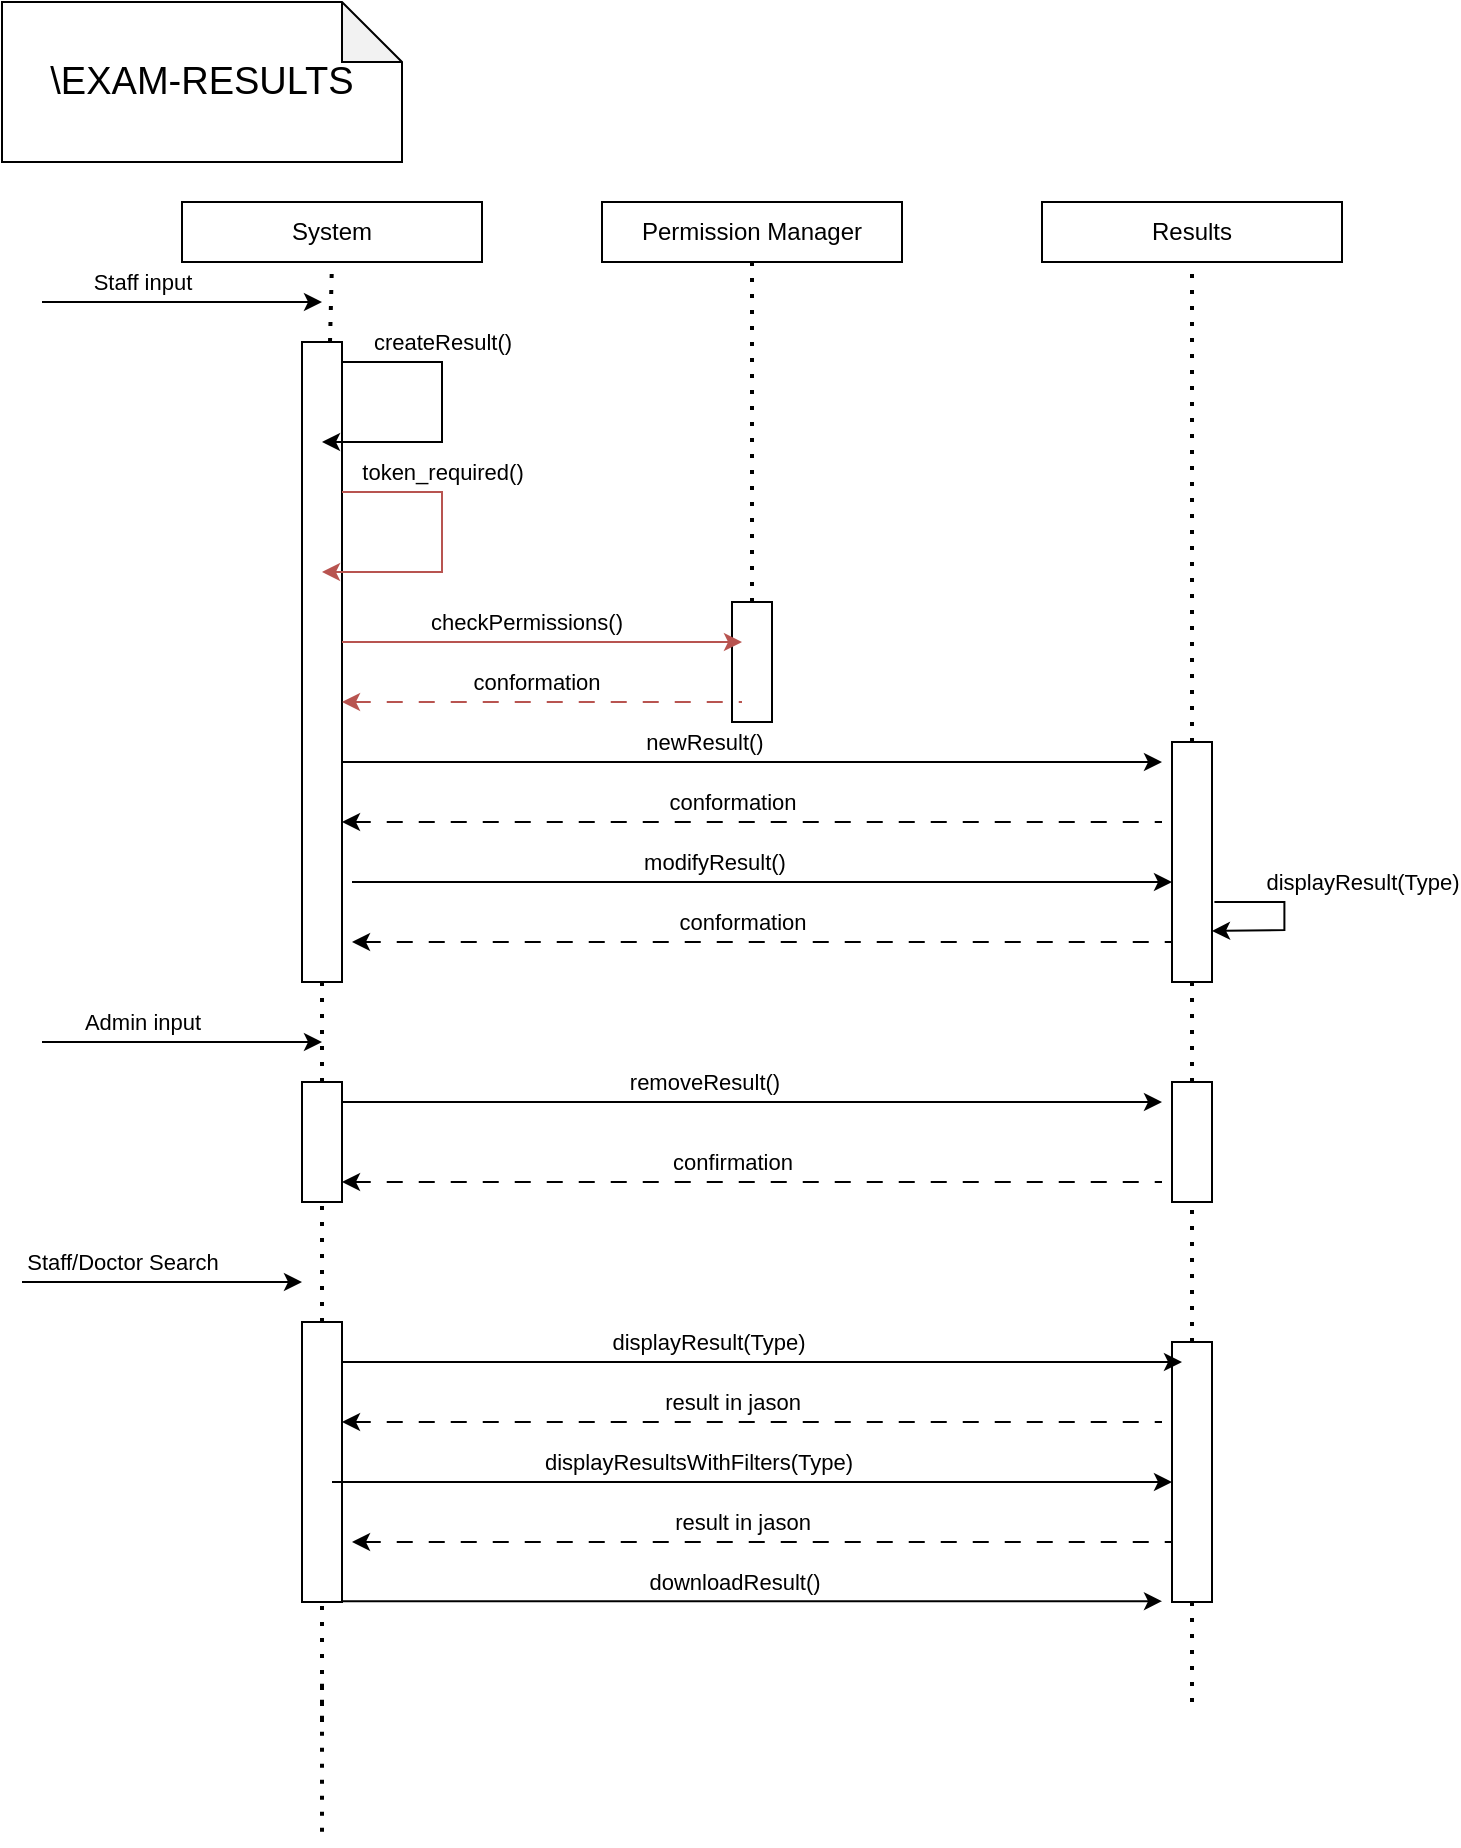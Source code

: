 <mxfile version="24.7.17">
  <diagram name="Page-1" id="Jv_TQmSTfyp_RUovjXyt">
    <mxGraphModel dx="509" dy="268" grid="1" gridSize="10" guides="1" tooltips="1" connect="1" arrows="1" fold="1" page="1" pageScale="1" pageWidth="850" pageHeight="1100" math="0" shadow="0">
      <root>
        <mxCell id="0" />
        <mxCell id="1" parent="0" />
        <mxCell id="Bxq7dNhiQGgo0WM1oG6--110" value="" style="rounded=0;whiteSpace=wrap;html=1;" parent="1" vertex="1">
          <mxGeometry x="385" y="310" width="20" height="60" as="geometry" />
        </mxCell>
        <mxCell id="Bxq7dNhiQGgo0WM1oG6--5" value="" style="rounded=0;whiteSpace=wrap;html=1;" parent="1" vertex="1">
          <mxGeometry x="170" y="180" width="20" height="320" as="geometry" />
        </mxCell>
        <mxCell id="Bxq7dNhiQGgo0WM1oG6--1" value="System" style="rounded=0;whiteSpace=wrap;html=1;" parent="1" vertex="1">
          <mxGeometry x="110" y="110" width="150" height="30" as="geometry" />
        </mxCell>
        <mxCell id="Bxq7dNhiQGgo0WM1oG6--6" value="" style="endArrow=none;dashed=1;html=1;dashPattern=1 3;strokeWidth=2;rounded=0;entryX=0.5;entryY=1;entryDx=0;entryDy=0;" parent="1" source="Bxq7dNhiQGgo0WM1oG6--5" target="Bxq7dNhiQGgo0WM1oG6--1" edge="1">
          <mxGeometry width="50" height="50" relative="1" as="geometry">
            <mxPoint x="185" y="600" as="sourcePoint" />
            <mxPoint x="450" y="280" as="targetPoint" />
          </mxGeometry>
        </mxCell>
        <mxCell id="Bxq7dNhiQGgo0WM1oG6--7" value="&lt;font style=&quot;font-size: 19px;&quot;&gt;\EXAM-RESULTS&lt;/font&gt;" style="shape=note;whiteSpace=wrap;html=1;backgroundOutline=1;darkOpacity=0.05;" parent="1" vertex="1">
          <mxGeometry x="20" y="10" width="200" height="80" as="geometry" />
        </mxCell>
        <mxCell id="Bxq7dNhiQGgo0WM1oG6--8" value="" style="endArrow=classic;html=1;rounded=0;" parent="1" edge="1">
          <mxGeometry width="50" height="50" relative="1" as="geometry">
            <mxPoint x="40" y="160" as="sourcePoint" />
            <mxPoint x="180" y="160" as="targetPoint" />
          </mxGeometry>
        </mxCell>
        <mxCell id="Bxq7dNhiQGgo0WM1oG6--9" value="Staff input" style="edgeLabel;html=1;align=center;verticalAlign=middle;resizable=0;points=[];" parent="Bxq7dNhiQGgo0WM1oG6--8" vertex="1" connectable="0">
          <mxGeometry x="-0.612" y="-2" relative="1" as="geometry">
            <mxPoint x="23" y="-12" as="offset" />
          </mxGeometry>
        </mxCell>
        <mxCell id="Bxq7dNhiQGgo0WM1oG6--10" value="" style="endArrow=classic;html=1;rounded=0;" parent="1" edge="1">
          <mxGeometry width="50" height="50" relative="1" as="geometry">
            <mxPoint x="190" y="190" as="sourcePoint" />
            <mxPoint x="180" y="230" as="targetPoint" />
            <Array as="points">
              <mxPoint x="240" y="190" />
              <mxPoint x="240" y="230" />
            </Array>
          </mxGeometry>
        </mxCell>
        <mxCell id="Bxq7dNhiQGgo0WM1oG6--11" value="createResult()" style="edgeLabel;html=1;align=center;verticalAlign=middle;resizable=0;points=[];" parent="Bxq7dNhiQGgo0WM1oG6--10" vertex="1" connectable="0">
          <mxGeometry x="-0.612" y="-2" relative="1" as="geometry">
            <mxPoint x="21" y="-12" as="offset" />
          </mxGeometry>
        </mxCell>
        <mxCell id="Bxq7dNhiQGgo0WM1oG6--17" value="" style="endArrow=classic;html=1;rounded=0;" parent="1" edge="1">
          <mxGeometry width="50" height="50" relative="1" as="geometry">
            <mxPoint x="190" y="390" as="sourcePoint" />
            <mxPoint x="600" y="390" as="targetPoint" />
          </mxGeometry>
        </mxCell>
        <mxCell id="Bxq7dNhiQGgo0WM1oG6--18" value="newResult()" style="edgeLabel;html=1;align=center;verticalAlign=middle;resizable=0;points=[];" parent="Bxq7dNhiQGgo0WM1oG6--17" vertex="1" connectable="0">
          <mxGeometry x="-0.612" y="-2" relative="1" as="geometry">
            <mxPoint x="101" y="-12" as="offset" />
          </mxGeometry>
        </mxCell>
        <mxCell id="Bxq7dNhiQGgo0WM1oG6--26" value="" style="endArrow=none;html=1;rounded=0;dashed=1;dashPattern=8 8;startArrow=classic;startFill=1;endFill=0;" parent="1" edge="1">
          <mxGeometry width="50" height="50" relative="1" as="geometry">
            <mxPoint x="190" y="420" as="sourcePoint" />
            <mxPoint x="600" y="420" as="targetPoint" />
          </mxGeometry>
        </mxCell>
        <mxCell id="Bxq7dNhiQGgo0WM1oG6--28" value="conformation" style="edgeLabel;html=1;align=center;verticalAlign=middle;resizable=0;points=[];" parent="Bxq7dNhiQGgo0WM1oG6--26" vertex="1" connectable="0">
          <mxGeometry x="0.297" y="2" relative="1" as="geometry">
            <mxPoint x="-71" y="-8" as="offset" />
          </mxGeometry>
        </mxCell>
        <mxCell id="Bxq7dNhiQGgo0WM1oG6--67" value="" style="endArrow=none;dashed=1;html=1;dashPattern=1 3;strokeWidth=2;rounded=0;entryX=0.5;entryY=1;entryDx=0;entryDy=0;" parent="1" source="Bxq7dNhiQGgo0WM1oG6--137" target="Bxq7dNhiQGgo0WM1oG6--5" edge="1">
          <mxGeometry width="50" height="50" relative="1" as="geometry">
            <mxPoint x="180" y="850.833" as="sourcePoint" />
            <mxPoint x="185" y="140" as="targetPoint" />
          </mxGeometry>
        </mxCell>
        <mxCell id="Bxq7dNhiQGgo0WM1oG6--85" value="Results" style="rounded=0;whiteSpace=wrap;html=1;" parent="1" vertex="1">
          <mxGeometry x="540" y="110" width="150" height="30" as="geometry" />
        </mxCell>
        <mxCell id="Bxq7dNhiQGgo0WM1oG6--86" value="" style="endArrow=none;dashed=1;html=1;dashPattern=1 3;strokeWidth=2;rounded=0;entryX=0.5;entryY=1;entryDx=0;entryDy=0;" parent="1" source="Bxq7dNhiQGgo0WM1oG6--87" target="Bxq7dNhiQGgo0WM1oG6--85" edge="1">
          <mxGeometry width="50" height="50" relative="1" as="geometry">
            <mxPoint x="615" y="650" as="sourcePoint" />
            <mxPoint x="610" y="250" as="targetPoint" />
          </mxGeometry>
        </mxCell>
        <mxCell id="Bxq7dNhiQGgo0WM1oG6--88" value="" style="endArrow=none;dashed=1;html=1;dashPattern=1 3;strokeWidth=2;rounded=0;entryX=0.5;entryY=1;entryDx=0;entryDy=0;" parent="1" source="Bxq7dNhiQGgo0WM1oG6--134" target="Bxq7dNhiQGgo0WM1oG6--87" edge="1">
          <mxGeometry width="50" height="50" relative="1" as="geometry">
            <mxPoint x="620" y="810" as="sourcePoint" />
            <mxPoint x="615" y="140" as="targetPoint" />
          </mxGeometry>
        </mxCell>
        <mxCell id="Bxq7dNhiQGgo0WM1oG6--87" value="" style="rounded=0;whiteSpace=wrap;html=1;" parent="1" vertex="1">
          <mxGeometry x="605" y="380" width="20" height="120" as="geometry" />
        </mxCell>
        <mxCell id="Bxq7dNhiQGgo0WM1oG6--89" value="" style="endArrow=classic;html=1;rounded=0;fillColor=#f8cecc;strokeColor=#b85450;" parent="1" edge="1">
          <mxGeometry width="50" height="50" relative="1" as="geometry">
            <mxPoint x="190" y="255" as="sourcePoint" />
            <mxPoint x="180" y="295" as="targetPoint" />
            <Array as="points">
              <mxPoint x="240" y="255" />
              <mxPoint x="240" y="295" />
            </Array>
          </mxGeometry>
        </mxCell>
        <mxCell id="Bxq7dNhiQGgo0WM1oG6--90" value="token_required()" style="edgeLabel;html=1;align=center;verticalAlign=middle;resizable=0;points=[];" parent="Bxq7dNhiQGgo0WM1oG6--89" vertex="1" connectable="0">
          <mxGeometry x="-0.612" y="-2" relative="1" as="geometry">
            <mxPoint x="21" y="-12" as="offset" />
          </mxGeometry>
        </mxCell>
        <mxCell id="Bxq7dNhiQGgo0WM1oG6--92" value="Permission Manager" style="rounded=0;whiteSpace=wrap;html=1;" parent="1" vertex="1">
          <mxGeometry x="320" y="110" width="150" height="30" as="geometry" />
        </mxCell>
        <mxCell id="Bxq7dNhiQGgo0WM1oG6--93" value="" style="endArrow=none;dashed=1;html=1;dashPattern=1 3;strokeWidth=2;rounded=0;entryX=0.5;entryY=1;entryDx=0;entryDy=0;" parent="1" source="Bxq7dNhiQGgo0WM1oG6--110" target="Bxq7dNhiQGgo0WM1oG6--92" edge="1">
          <mxGeometry width="50" height="50" relative="1" as="geometry">
            <mxPoint x="400" y="600" as="sourcePoint" />
            <mxPoint x="390" y="250" as="targetPoint" />
          </mxGeometry>
        </mxCell>
        <mxCell id="Bxq7dNhiQGgo0WM1oG6--106" value="" style="endArrow=classic;html=1;rounded=0;fillColor=#f8cecc;strokeColor=#b85450;" parent="1" edge="1">
          <mxGeometry width="50" height="50" relative="1" as="geometry">
            <mxPoint x="190" y="330" as="sourcePoint" />
            <mxPoint x="390" y="330" as="targetPoint" />
          </mxGeometry>
        </mxCell>
        <mxCell id="Bxq7dNhiQGgo0WM1oG6--107" value="checkPermissions()" style="edgeLabel;html=1;align=center;verticalAlign=middle;resizable=0;points=[];" parent="Bxq7dNhiQGgo0WM1oG6--106" vertex="1" connectable="0">
          <mxGeometry x="-0.612" y="-2" relative="1" as="geometry">
            <mxPoint x="53" y="-12" as="offset" />
          </mxGeometry>
        </mxCell>
        <mxCell id="Bxq7dNhiQGgo0WM1oG6--108" value="" style="endArrow=none;html=1;rounded=0;dashed=1;dashPattern=8 8;startArrow=classic;startFill=1;endFill=0;fillColor=#f8cecc;strokeColor=#b85450;" parent="1" edge="1">
          <mxGeometry width="50" height="50" relative="1" as="geometry">
            <mxPoint x="190" y="360" as="sourcePoint" />
            <mxPoint x="390" y="360" as="targetPoint" />
          </mxGeometry>
        </mxCell>
        <mxCell id="Bxq7dNhiQGgo0WM1oG6--109" value="conformation" style="edgeLabel;html=1;align=center;verticalAlign=middle;resizable=0;points=[];" parent="Bxq7dNhiQGgo0WM1oG6--108" vertex="1" connectable="0">
          <mxGeometry x="0.297" y="2" relative="1" as="geometry">
            <mxPoint x="-33" y="-8" as="offset" />
          </mxGeometry>
        </mxCell>
        <mxCell id="Bxq7dNhiQGgo0WM1oG6--111" value="" style="endArrow=none;dashed=1;html=1;dashPattern=1 3;strokeWidth=2;rounded=0;entryX=0.5;entryY=1;entryDx=0;entryDy=0;exitX=0.5;exitY=1;exitDx=0;exitDy=0;" parent="1" source="Bxq7dNhiQGgo0WM1oG6--110" target="Bxq7dNhiQGgo0WM1oG6--110" edge="1">
          <mxGeometry width="50" height="50" relative="1" as="geometry">
            <mxPoint x="395" y="470" as="sourcePoint" />
            <mxPoint x="395" y="140" as="targetPoint" />
          </mxGeometry>
        </mxCell>
        <mxCell id="Bxq7dNhiQGgo0WM1oG6--112" value="" style="endArrow=classic;html=1;rounded=0;" parent="1" edge="1">
          <mxGeometry width="50" height="50" relative="1" as="geometry">
            <mxPoint x="40" y="530" as="sourcePoint" />
            <mxPoint x="180" y="530" as="targetPoint" />
          </mxGeometry>
        </mxCell>
        <mxCell id="Bxq7dNhiQGgo0WM1oG6--113" value="Admin input" style="edgeLabel;html=1;align=center;verticalAlign=middle;resizable=0;points=[];" parent="Bxq7dNhiQGgo0WM1oG6--112" vertex="1" connectable="0">
          <mxGeometry x="-0.612" y="-2" relative="1" as="geometry">
            <mxPoint x="23" y="-12" as="offset" />
          </mxGeometry>
        </mxCell>
        <mxCell id="Bxq7dNhiQGgo0WM1oG6--116" value="" style="endArrow=classic;html=1;rounded=0;" parent="1" edge="1">
          <mxGeometry width="50" height="50" relative="1" as="geometry">
            <mxPoint x="190" y="560" as="sourcePoint" />
            <mxPoint x="600" y="560" as="targetPoint" />
          </mxGeometry>
        </mxCell>
        <mxCell id="Bxq7dNhiQGgo0WM1oG6--117" value="removeResult()" style="edgeLabel;html=1;align=center;verticalAlign=middle;resizable=0;points=[];" parent="Bxq7dNhiQGgo0WM1oG6--116" vertex="1" connectable="0">
          <mxGeometry x="-0.612" y="-2" relative="1" as="geometry">
            <mxPoint x="101" y="-12" as="offset" />
          </mxGeometry>
        </mxCell>
        <mxCell id="Bxq7dNhiQGgo0WM1oG6--118" value="" style="endArrow=none;html=1;rounded=0;dashed=1;dashPattern=8 8;startArrow=classic;startFill=1;endFill=0;" parent="1" edge="1">
          <mxGeometry width="50" height="50" relative="1" as="geometry">
            <mxPoint x="190" y="600" as="sourcePoint" />
            <mxPoint x="600" y="600" as="targetPoint" />
          </mxGeometry>
        </mxCell>
        <mxCell id="Bxq7dNhiQGgo0WM1oG6--119" value="confirmation" style="edgeLabel;html=1;align=center;verticalAlign=middle;resizable=0;points=[];" parent="Bxq7dNhiQGgo0WM1oG6--118" vertex="1" connectable="0">
          <mxGeometry x="0.297" y="2" relative="1" as="geometry">
            <mxPoint x="-71" y="-8" as="offset" />
          </mxGeometry>
        </mxCell>
        <mxCell id="Bxq7dNhiQGgo0WM1oG6--136" value="" style="endArrow=none;dashed=1;html=1;dashPattern=1 3;strokeWidth=2;rounded=0;entryX=0.5;entryY=1;entryDx=0;entryDy=0;" parent="1" target="Bxq7dNhiQGgo0WM1oG6--135" edge="1">
          <mxGeometry width="50" height="50" relative="1" as="geometry">
            <mxPoint x="615" y="860" as="sourcePoint" />
            <mxPoint x="615" y="440" as="targetPoint" />
          </mxGeometry>
        </mxCell>
        <mxCell id="Bxq7dNhiQGgo0WM1oG6--135" value="" style="rounded=0;whiteSpace=wrap;html=1;" parent="1" vertex="1">
          <mxGeometry x="605" y="680" width="20" height="130" as="geometry" />
        </mxCell>
        <mxCell id="Bxq7dNhiQGgo0WM1oG6--138" value="" style="endArrow=none;dashed=1;html=1;dashPattern=1 3;strokeWidth=2;rounded=0;entryX=0.5;entryY=1;entryDx=0;entryDy=0;" parent="1" source="Bxq7dNhiQGgo0WM1oG6--139" target="Bxq7dNhiQGgo0WM1oG6--137" edge="1">
          <mxGeometry width="50" height="50" relative="1" as="geometry">
            <mxPoint x="180" y="850.833" as="sourcePoint" />
            <mxPoint x="180" y="440" as="targetPoint" />
          </mxGeometry>
        </mxCell>
        <mxCell id="Bxq7dNhiQGgo0WM1oG6--137" value="" style="rounded=0;whiteSpace=wrap;html=1;" parent="1" vertex="1">
          <mxGeometry x="170" y="550" width="20" height="60" as="geometry" />
        </mxCell>
        <mxCell id="Bxq7dNhiQGgo0WM1oG6--140" value="" style="endArrow=none;dashed=1;html=1;dashPattern=1 3;strokeWidth=2;rounded=0;entryX=0.5;entryY=1;entryDx=0;entryDy=0;" parent="1" target="Bxq7dNhiQGgo0WM1oG6--139" edge="1">
          <mxGeometry width="50" height="50" relative="1" as="geometry">
            <mxPoint x="180" y="870" as="sourcePoint" />
            <mxPoint x="180" y="550" as="targetPoint" />
          </mxGeometry>
        </mxCell>
        <mxCell id="Bxq7dNhiQGgo0WM1oG6--139" value="" style="rounded=0;whiteSpace=wrap;html=1;" parent="1" vertex="1">
          <mxGeometry x="170" y="670" width="20" height="140" as="geometry" />
        </mxCell>
        <mxCell id="Bxq7dNhiQGgo0WM1oG6--149" value="" style="endArrow=none;dashed=1;html=1;dashPattern=1 3;strokeWidth=2;rounded=0;entryX=0.5;entryY=1;entryDx=0;entryDy=0;" parent="1" edge="1">
          <mxGeometry width="50" height="50" relative="1" as="geometry">
            <mxPoint x="180" y="850.833" as="sourcePoint" />
            <mxPoint x="180" y="930" as="targetPoint" />
          </mxGeometry>
        </mxCell>
        <mxCell id="Bxq7dNhiQGgo0WM1oG6--155" value="" style="endArrow=classic;html=1;rounded=0;" parent="1" edge="1">
          <mxGeometry width="50" height="50" relative="1" as="geometry">
            <mxPoint x="30" y="650" as="sourcePoint" />
            <mxPoint x="170" y="650" as="targetPoint" />
          </mxGeometry>
        </mxCell>
        <mxCell id="Bxq7dNhiQGgo0WM1oG6--156" value="Staff/Doctor Search" style="edgeLabel;html=1;align=center;verticalAlign=middle;resizable=0;points=[];" parent="Bxq7dNhiQGgo0WM1oG6--155" vertex="1" connectable="0">
          <mxGeometry x="-0.612" y="-2" relative="1" as="geometry">
            <mxPoint x="23" y="-12" as="offset" />
          </mxGeometry>
        </mxCell>
        <mxCell id="Bxq7dNhiQGgo0WM1oG6--157" value="" style="endArrow=classic;html=1;rounded=0;" parent="1" edge="1">
          <mxGeometry width="50" height="50" relative="1" as="geometry">
            <mxPoint x="185" y="750" as="sourcePoint" />
            <mxPoint x="605" y="750" as="targetPoint" />
          </mxGeometry>
        </mxCell>
        <mxCell id="Bxq7dNhiQGgo0WM1oG6--158" value="displayResultsWithFilters(Type)" style="edgeLabel;html=1;align=center;verticalAlign=middle;resizable=0;points=[];" parent="Bxq7dNhiQGgo0WM1oG6--157" vertex="1" connectable="0">
          <mxGeometry x="-0.612" y="-2" relative="1" as="geometry">
            <mxPoint x="101" y="-12" as="offset" />
          </mxGeometry>
        </mxCell>
        <mxCell id="mJ_cfy4o4SSe1txTjCb0-6" value="" style="endArrow=classic;html=1;rounded=0;" edge="1" parent="1">
          <mxGeometry width="50" height="50" relative="1" as="geometry">
            <mxPoint x="195" y="450" as="sourcePoint" />
            <mxPoint x="605" y="450" as="targetPoint" />
          </mxGeometry>
        </mxCell>
        <mxCell id="mJ_cfy4o4SSe1txTjCb0-7" value="modifyResult()" style="edgeLabel;html=1;align=center;verticalAlign=middle;resizable=0;points=[];" vertex="1" connectable="0" parent="mJ_cfy4o4SSe1txTjCb0-6">
          <mxGeometry x="-0.612" y="-2" relative="1" as="geometry">
            <mxPoint x="101" y="-12" as="offset" />
          </mxGeometry>
        </mxCell>
        <mxCell id="mJ_cfy4o4SSe1txTjCb0-8" value="" style="endArrow=none;html=1;rounded=0;dashed=1;dashPattern=8 8;startArrow=classic;startFill=1;endFill=0;" edge="1" parent="1">
          <mxGeometry width="50" height="50" relative="1" as="geometry">
            <mxPoint x="195" y="480" as="sourcePoint" />
            <mxPoint x="605" y="480" as="targetPoint" />
          </mxGeometry>
        </mxCell>
        <mxCell id="mJ_cfy4o4SSe1txTjCb0-9" value="conformation" style="edgeLabel;html=1;align=center;verticalAlign=middle;resizable=0;points=[];" vertex="1" connectable="0" parent="mJ_cfy4o4SSe1txTjCb0-8">
          <mxGeometry x="0.297" y="2" relative="1" as="geometry">
            <mxPoint x="-71" y="-8" as="offset" />
          </mxGeometry>
        </mxCell>
        <mxCell id="mJ_cfy4o4SSe1txTjCb0-10" value="" style="endArrow=none;dashed=1;html=1;dashPattern=1 3;strokeWidth=2;rounded=0;entryX=0.5;entryY=1;entryDx=0;entryDy=0;" edge="1" parent="1" source="Bxq7dNhiQGgo0WM1oG6--135" target="Bxq7dNhiQGgo0WM1oG6--134">
          <mxGeometry width="50" height="50" relative="1" as="geometry">
            <mxPoint x="615" y="750" as="sourcePoint" />
            <mxPoint x="615" y="500" as="targetPoint" />
          </mxGeometry>
        </mxCell>
        <mxCell id="Bxq7dNhiQGgo0WM1oG6--134" value="" style="rounded=0;whiteSpace=wrap;html=1;" parent="1" vertex="1">
          <mxGeometry x="605" y="550" width="20" height="60" as="geometry" />
        </mxCell>
        <mxCell id="mJ_cfy4o4SSe1txTjCb0-11" value="" style="endArrow=classic;html=1;rounded=0;" edge="1" parent="1">
          <mxGeometry width="50" height="50" relative="1" as="geometry">
            <mxPoint x="190" y="690" as="sourcePoint" />
            <mxPoint x="610" y="690" as="targetPoint" />
          </mxGeometry>
        </mxCell>
        <mxCell id="mJ_cfy4o4SSe1txTjCb0-12" value="displayResult(Type)" style="edgeLabel;html=1;align=center;verticalAlign=middle;resizable=0;points=[];" vertex="1" connectable="0" parent="mJ_cfy4o4SSe1txTjCb0-11">
          <mxGeometry x="-0.612" y="-2" relative="1" as="geometry">
            <mxPoint x="101" y="-12" as="offset" />
          </mxGeometry>
        </mxCell>
        <mxCell id="mJ_cfy4o4SSe1txTjCb0-14" style="edgeStyle=orthogonalEdgeStyle;rounded=0;orthogonalLoop=1;jettySize=auto;html=1;" edge="1" parent="1">
          <mxGeometry relative="1" as="geometry">
            <mxPoint x="600" y="809.6" as="targetPoint" />
            <mxPoint x="190" y="809.6" as="sourcePoint" />
            <Array as="points">
              <mxPoint x="600" y="809.6" />
            </Array>
          </mxGeometry>
        </mxCell>
        <mxCell id="mJ_cfy4o4SSe1txTjCb0-15" value="downloadResult()" style="edgeLabel;html=1;align=center;verticalAlign=middle;resizable=0;points=[];" vertex="1" connectable="0" parent="mJ_cfy4o4SSe1txTjCb0-14">
          <mxGeometry x="0.094" y="1" relative="1" as="geometry">
            <mxPoint x="-29" y="-9" as="offset" />
          </mxGeometry>
        </mxCell>
        <mxCell id="mJ_cfy4o4SSe1txTjCb0-16" value="" style="endArrow=none;html=1;rounded=0;dashed=1;dashPattern=8 8;startArrow=classic;startFill=1;endFill=0;" edge="1" parent="1">
          <mxGeometry width="50" height="50" relative="1" as="geometry">
            <mxPoint x="190" y="720" as="sourcePoint" />
            <mxPoint x="600" y="720" as="targetPoint" />
          </mxGeometry>
        </mxCell>
        <mxCell id="mJ_cfy4o4SSe1txTjCb0-17" value="result in jason" style="edgeLabel;html=1;align=center;verticalAlign=middle;resizable=0;points=[];" vertex="1" connectable="0" parent="mJ_cfy4o4SSe1txTjCb0-16">
          <mxGeometry x="0.297" y="2" relative="1" as="geometry">
            <mxPoint x="-71" y="-8" as="offset" />
          </mxGeometry>
        </mxCell>
        <mxCell id="mJ_cfy4o4SSe1txTjCb0-18" value="" style="endArrow=none;html=1;rounded=0;dashed=1;dashPattern=8 8;startArrow=classic;startFill=1;endFill=0;" edge="1" parent="1">
          <mxGeometry width="50" height="50" relative="1" as="geometry">
            <mxPoint x="195" y="780" as="sourcePoint" />
            <mxPoint x="605" y="780" as="targetPoint" />
          </mxGeometry>
        </mxCell>
        <mxCell id="mJ_cfy4o4SSe1txTjCb0-19" value="result in jason" style="edgeLabel;html=1;align=center;verticalAlign=middle;resizable=0;points=[];" vertex="1" connectable="0" parent="mJ_cfy4o4SSe1txTjCb0-18">
          <mxGeometry x="0.297" y="2" relative="1" as="geometry">
            <mxPoint x="-71" y="-8" as="offset" />
          </mxGeometry>
        </mxCell>
        <mxCell id="mJ_cfy4o4SSe1txTjCb0-20" value="" style="endArrow=classic;html=1;rounded=0;entryX=0.94;entryY=0.787;entryDx=0;entryDy=0;entryPerimeter=0;" edge="1" parent="1">
          <mxGeometry width="50" height="50" relative="1" as="geometry">
            <mxPoint x="626.2" y="460" as="sourcePoint" />
            <mxPoint x="625" y="474.44" as="targetPoint" />
            <Array as="points">
              <mxPoint x="661.2" y="460" />
              <mxPoint x="661.2" y="474" />
            </Array>
          </mxGeometry>
        </mxCell>
        <mxCell id="mJ_cfy4o4SSe1txTjCb0-21" value="displayResult(Type)" style="edgeLabel;html=1;align=center;verticalAlign=middle;resizable=0;points=[];" vertex="1" connectable="0" parent="mJ_cfy4o4SSe1txTjCb0-20">
          <mxGeometry x="-0.612" y="-2" relative="1" as="geometry">
            <mxPoint x="57" y="-12" as="offset" />
          </mxGeometry>
        </mxCell>
      </root>
    </mxGraphModel>
  </diagram>
</mxfile>
